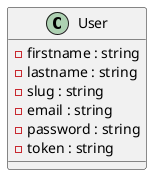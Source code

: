@startuml User

Class User {
    
    - firstname : string
    - lastname : string
    - slug : string
    - email : string
    - password : string
    - token : string

}

@enduml
